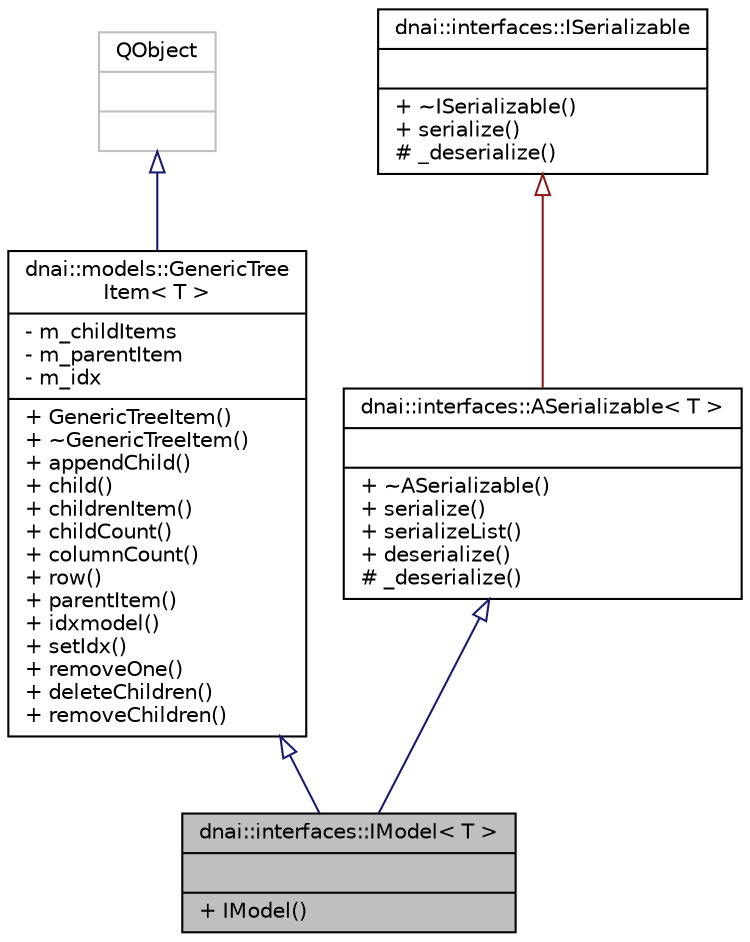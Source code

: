 digraph "dnai::interfaces::IModel&lt; T &gt;"
{
  edge [fontname="Helvetica",fontsize="10",labelfontname="Helvetica",labelfontsize="10"];
  node [fontname="Helvetica",fontsize="10",shape=record];
  Node1 [label="{dnai::interfaces::IModel\< T \>\n||+ IModel()\l}",height=0.2,width=0.4,color="black", fillcolor="grey75", style="filled", fontcolor="black"];
  Node2 -> Node1 [dir="back",color="midnightblue",fontsize="10",style="solid",arrowtail="onormal",fontname="Helvetica"];
  Node2 [label="{dnai::models::GenericTree\lItem\< T \>\n|- m_childItems\l- m_parentItem\l- m_idx\l|+ GenericTreeItem()\l+ ~GenericTreeItem()\l+ appendChild()\l+ child()\l+ childrenItem()\l+ childCount()\l+ columnCount()\l+ row()\l+ parentItem()\l+ idxmodel()\l+ setIdx()\l+ removeOne()\l+ deleteChildren()\l+ removeChildren()\l}",height=0.2,width=0.4,color="black", fillcolor="white", style="filled",URL="$classdnai_1_1models_1_1_generic_tree_item.html"];
  Node3 -> Node2 [dir="back",color="midnightblue",fontsize="10",style="solid",arrowtail="onormal",fontname="Helvetica"];
  Node3 [label="{QObject\n||}",height=0.2,width=0.4,color="grey75", fillcolor="white", style="filled"];
  Node4 -> Node1 [dir="back",color="midnightblue",fontsize="10",style="solid",arrowtail="onormal",fontname="Helvetica"];
  Node4 [label="{dnai::interfaces::ASerializable\< T \>\n||+ ~ASerializable()\l+ serialize()\l+ serializeList()\l+ deserialize()\l# _deserialize()\l}",height=0.2,width=0.4,color="black", fillcolor="white", style="filled",URL="$classdnai_1_1interfaces_1_1_a_serializable.html",tooltip="Allow inherited class to serialize and deserialize itself. "];
  Node5 -> Node4 [dir="back",color="firebrick4",fontsize="10",style="solid",arrowtail="onormal",fontname="Helvetica"];
  Node5 [label="{dnai::interfaces::ISerializable\n||+ ~ISerializable()\l+ serialize()\l# _deserialize()\l}",height=0.2,width=0.4,color="black", fillcolor="white", style="filled",URL="$classdnai_1_1interfaces_1_1_i_serializable.html",tooltip="Allow inherited class to serialize and deserialize itself. "];
}
